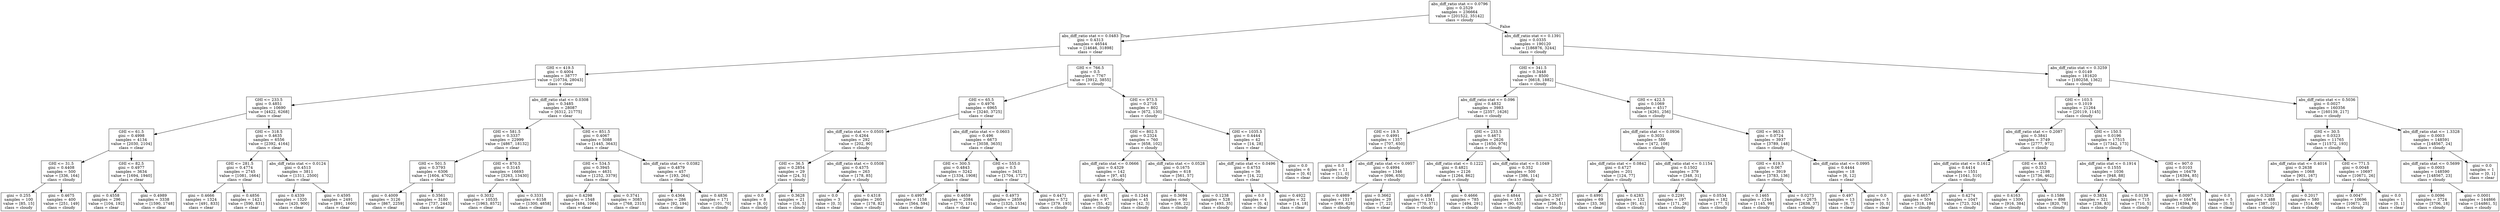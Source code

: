 digraph Tree {
node [shape=box] ;
0 [label="abs_diff_ratio stat <= 0.0796\ngini = 0.2529\nsamples = 236664\nvalue = [201522, 35142]\nclass = cloudy"] ;
1 [label="abs_diff_ratio stat <= 0.0483\ngini = 0.4313\nsamples = 46544\nvalue = [14646, 31898]\nclass = clear"] ;
0 -> 1 [labeldistance=2.5, labelangle=45, headlabel="True"] ;
2 [label="GHI <= 419.5\ngini = 0.4004\nsamples = 38777\nvalue = [10734, 28043]\nclass = clear"] ;
1 -> 2 ;
3 [label="GHI <= 233.5\ngini = 0.4851\nsamples = 10690\nvalue = [4422, 6268]\nclass = clear"] ;
2 -> 3 ;
4 [label="GHI <= 61.5\ngini = 0.4998\nsamples = 4134\nvalue = [2030, 2104]\nclass = clear"] ;
3 -> 4 ;
5 [label="GHI <= 31.5\ngini = 0.4408\nsamples = 500\nvalue = [336, 164]\nclass = cloudy"] ;
4 -> 5 ;
6 [label="gini = 0.255\nsamples = 100\nvalue = [85, 15]\nclass = cloudy"] ;
5 -> 6 ;
7 [label="gini = 0.4675\nsamples = 400\nvalue = [251, 149]\nclass = cloudy"] ;
5 -> 7 ;
8 [label="GHI <= 82.5\ngini = 0.4977\nsamples = 3634\nvalue = [1694, 1940]\nclass = clear"] ;
4 -> 8 ;
9 [label="gini = 0.4558\nsamples = 296\nvalue = [104, 192]\nclass = clear"] ;
8 -> 9 ;
10 [label="gini = 0.4989\nsamples = 3338\nvalue = [1590, 1748]\nclass = clear"] ;
8 -> 10 ;
11 [label="GHI <= 318.5\ngini = 0.4635\nsamples = 6556\nvalue = [2392, 4164]\nclass = clear"] ;
3 -> 11 ;
12 [label="GHI <= 281.5\ngini = 0.4774\nsamples = 2745\nvalue = [1081, 1664]\nclass = clear"] ;
11 -> 12 ;
13 [label="gini = 0.4666\nsamples = 1324\nvalue = [491, 833]\nclass = clear"] ;
12 -> 13 ;
14 [label="gini = 0.4856\nsamples = 1421\nvalue = [590, 831]\nclass = clear"] ;
12 -> 14 ;
15 [label="abs_diff_ratio stat <= 0.0124\ngini = 0.4513\nsamples = 3811\nvalue = [1311, 2500]\nclass = clear"] ;
11 -> 15 ;
16 [label="gini = 0.4339\nsamples = 1320\nvalue = [420, 900]\nclass = clear"] ;
15 -> 16 ;
17 [label="gini = 0.4595\nsamples = 2491\nvalue = [891, 1600]\nclass = clear"] ;
15 -> 17 ;
18 [label="abs_diff_ratio stat <= 0.0308\ngini = 0.3485\nsamples = 28087\nvalue = [6312, 21775]\nclass = clear"] ;
2 -> 18 ;
19 [label="GHI <= 581.5\ngini = 0.3337\nsamples = 22999\nvalue = [4867, 18132]\nclass = clear"] ;
18 -> 19 ;
20 [label="GHI <= 501.5\ngini = 0.3793\nsamples = 6306\nvalue = [1604, 4702]\nclass = clear"] ;
19 -> 20 ;
21 [label="gini = 0.4009\nsamples = 3126\nvalue = [867, 2259]\nclass = clear"] ;
20 -> 21 ;
22 [label="gini = 0.3561\nsamples = 3180\nvalue = [737, 2443]\nclass = clear"] ;
20 -> 22 ;
23 [label="GHI <= 870.5\ngini = 0.3145\nsamples = 16693\nvalue = [3263, 13430]\nclass = clear"] ;
19 -> 23 ;
24 [label="gini = 0.3032\nsamples = 10535\nvalue = [1963, 8572]\nclass = clear"] ;
23 -> 24 ;
25 [label="gini = 0.3331\nsamples = 6158\nvalue = [1300, 4858]\nclass = clear"] ;
23 -> 25 ;
26 [label="GHI <= 851.5\ngini = 0.4067\nsamples = 5088\nvalue = [1445, 3643]\nclass = clear"] ;
18 -> 26 ;
27 [label="GHI <= 534.5\ngini = 0.3945\nsamples = 4631\nvalue = [1252, 3379]\nclass = clear"] ;
26 -> 27 ;
28 [label="gini = 0.4298\nsamples = 1548\nvalue = [484, 1064]\nclass = clear"] ;
27 -> 28 ;
29 [label="gini = 0.3741\nsamples = 3083\nvalue = [768, 2315]\nclass = clear"] ;
27 -> 29 ;
30 [label="abs_diff_ratio stat <= 0.0382\ngini = 0.4879\nsamples = 457\nvalue = [193, 264]\nclass = clear"] ;
26 -> 30 ;
31 [label="gini = 0.4364\nsamples = 286\nvalue = [92, 194]\nclass = clear"] ;
30 -> 31 ;
32 [label="gini = 0.4836\nsamples = 171\nvalue = [101, 70]\nclass = cloudy"] ;
30 -> 32 ;
33 [label="GHI <= 766.5\ngini = 0.5\nsamples = 7767\nvalue = [3912, 3855]\nclass = cloudy"] ;
1 -> 33 ;
34 [label="GHI <= 65.5\ngini = 0.4976\nsamples = 6965\nvalue = [3240, 3725]\nclass = clear"] ;
33 -> 34 ;
35 [label="abs_diff_ratio stat <= 0.0505\ngini = 0.4264\nsamples = 292\nvalue = [202, 90]\nclass = cloudy"] ;
34 -> 35 ;
36 [label="GHI <= 36.5\ngini = 0.2854\nsamples = 29\nvalue = [24, 5]\nclass = cloudy"] ;
35 -> 36 ;
37 [label="gini = 0.0\nsamples = 8\nvalue = [8, 0]\nclass = cloudy"] ;
36 -> 37 ;
38 [label="gini = 0.3628\nsamples = 21\nvalue = [16, 5]\nclass = cloudy"] ;
36 -> 38 ;
39 [label="abs_diff_ratio stat <= 0.0508\ngini = 0.4375\nsamples = 263\nvalue = [178, 85]\nclass = cloudy"] ;
35 -> 39 ;
40 [label="gini = 0.0\nsamples = 3\nvalue = [0, 3]\nclass = clear"] ;
39 -> 40 ;
41 [label="gini = 0.4318\nsamples = 260\nvalue = [178, 82]\nclass = cloudy"] ;
39 -> 41 ;
42 [label="abs_diff_ratio stat <= 0.0603\ngini = 0.496\nsamples = 6673\nvalue = [3038, 3635]\nclass = clear"] ;
34 -> 42 ;
43 [label="GHI <= 300.5\ngini = 0.4843\nsamples = 3242\nvalue = [1334, 1908]\nclass = clear"] ;
42 -> 43 ;
44 [label="gini = 0.4997\nsamples = 1158\nvalue = [564, 594]\nclass = clear"] ;
43 -> 44 ;
45 [label="gini = 0.4659\nsamples = 2084\nvalue = [770, 1314]\nclass = clear"] ;
43 -> 45 ;
46 [label="GHI <= 555.0\ngini = 0.5\nsamples = 3431\nvalue = [1704, 1727]\nclass = clear"] ;
42 -> 46 ;
47 [label="gini = 0.4973\nsamples = 2859\nvalue = [1325, 1534]\nclass = clear"] ;
46 -> 47 ;
48 [label="gini = 0.4471\nsamples = 572\nvalue = [379, 193]\nclass = cloudy"] ;
46 -> 48 ;
49 [label="GHI <= 973.5\ngini = 0.2716\nsamples = 802\nvalue = [672, 130]\nclass = cloudy"] ;
33 -> 49 ;
50 [label="GHI <= 802.5\ngini = 0.2324\nsamples = 760\nvalue = [658, 102]\nclass = cloudy"] ;
49 -> 50 ;
51 [label="abs_diff_ratio stat <= 0.0666\ngini = 0.4329\nsamples = 142\nvalue = [97, 45]\nclass = cloudy"] ;
50 -> 51 ;
52 [label="gini = 0.491\nsamples = 97\nvalue = [55, 42]\nclass = cloudy"] ;
51 -> 52 ;
53 [label="gini = 0.1244\nsamples = 45\nvalue = [42, 3]\nclass = cloudy"] ;
51 -> 53 ;
54 [label="abs_diff_ratio stat <= 0.0528\ngini = 0.1675\nsamples = 618\nvalue = [561, 57]\nclass = cloudy"] ;
50 -> 54 ;
55 [label="gini = 0.3694\nsamples = 90\nvalue = [68, 22]\nclass = cloudy"] ;
54 -> 55 ;
56 [label="gini = 0.1238\nsamples = 528\nvalue = [493, 35]\nclass = cloudy"] ;
54 -> 56 ;
57 [label="GHI <= 1035.5\ngini = 0.4444\nsamples = 42\nvalue = [14, 28]\nclass = clear"] ;
49 -> 57 ;
58 [label="abs_diff_ratio stat <= 0.0496\ngini = 0.4753\nsamples = 36\nvalue = [14, 22]\nclass = clear"] ;
57 -> 58 ;
59 [label="gini = 0.0\nsamples = 4\nvalue = [0, 4]\nclass = clear"] ;
58 -> 59 ;
60 [label="gini = 0.4922\nsamples = 32\nvalue = [14, 18]\nclass = clear"] ;
58 -> 60 ;
61 [label="gini = 0.0\nsamples = 6\nvalue = [0, 6]\nclass = clear"] ;
57 -> 61 ;
62 [label="abs_diff_ratio stat <= 0.1391\ngini = 0.0335\nsamples = 190120\nvalue = [186876, 3244]\nclass = cloudy"] ;
0 -> 62 [labeldistance=2.5, labelangle=-45, headlabel="False"] ;
63 [label="GHI <= 341.5\ngini = 0.3448\nsamples = 8500\nvalue = [6618, 1882]\nclass = cloudy"] ;
62 -> 63 ;
64 [label="abs_diff_ratio stat <= 0.096\ngini = 0.4832\nsamples = 3983\nvalue = [2357, 1626]\nclass = cloudy"] ;
63 -> 64 ;
65 [label="GHI <= 19.5\ngini = 0.4991\nsamples = 1357\nvalue = [707, 650]\nclass = cloudy"] ;
64 -> 65 ;
66 [label="gini = 0.0\nsamples = 11\nvalue = [11, 0]\nclass = cloudy"] ;
65 -> 66 ;
67 [label="abs_diff_ratio stat <= 0.0957\ngini = 0.4994\nsamples = 1346\nvalue = [696, 650]\nclass = cloudy"] ;
65 -> 67 ;
68 [label="gini = 0.4989\nsamples = 1317\nvalue = [689, 628]\nclass = cloudy"] ;
67 -> 68 ;
69 [label="gini = 0.3662\nsamples = 29\nvalue = [7, 22]\nclass = clear"] ;
67 -> 69 ;
70 [label="GHI <= 233.5\ngini = 0.4671\nsamples = 2626\nvalue = [1650, 976]\nclass = cloudy"] ;
64 -> 70 ;
71 [label="abs_diff_ratio stat <= 0.1222\ngini = 0.4821\nsamples = 2126\nvalue = [1264, 862]\nclass = cloudy"] ;
70 -> 71 ;
72 [label="gini = 0.489\nsamples = 1341\nvalue = [770, 571]\nclass = cloudy"] ;
71 -> 72 ;
73 [label="gini = 0.4666\nsamples = 785\nvalue = [494, 291]\nclass = cloudy"] ;
71 -> 73 ;
74 [label="abs_diff_ratio stat <= 0.1049\ngini = 0.352\nsamples = 500\nvalue = [386, 114]\nclass = cloudy"] ;
70 -> 74 ;
75 [label="gini = 0.4844\nsamples = 153\nvalue = [90, 63]\nclass = cloudy"] ;
74 -> 75 ;
76 [label="gini = 0.2507\nsamples = 347\nvalue = [296, 51]\nclass = cloudy"] ;
74 -> 76 ;
77 [label="GHI <= 422.5\ngini = 0.1069\nsamples = 4517\nvalue = [4261, 256]\nclass = cloudy"] ;
63 -> 77 ;
78 [label="abs_diff_ratio stat <= 0.0936\ngini = 0.3031\nsamples = 580\nvalue = [472, 108]\nclass = cloudy"] ;
77 -> 78 ;
79 [label="abs_diff_ratio stat <= 0.0842\ngini = 0.4727\nsamples = 201\nvalue = [124, 77]\nclass = cloudy"] ;
78 -> 79 ;
80 [label="gini = 0.4991\nsamples = 69\nvalue = [33, 36]\nclass = clear"] ;
79 -> 80 ;
81 [label="gini = 0.4283\nsamples = 132\nvalue = [91, 41]\nclass = cloudy"] ;
79 -> 81 ;
82 [label="abs_diff_ratio stat <= 0.1154\ngini = 0.1502\nsamples = 379\nvalue = [348, 31]\nclass = cloudy"] ;
78 -> 82 ;
83 [label="gini = 0.2291\nsamples = 197\nvalue = [171, 26]\nclass = cloudy"] ;
82 -> 83 ;
84 [label="gini = 0.0534\nsamples = 182\nvalue = [177, 5]\nclass = cloudy"] ;
82 -> 84 ;
85 [label="GHI <= 963.5\ngini = 0.0724\nsamples = 3937\nvalue = [3789, 148]\nclass = cloudy"] ;
77 -> 85 ;
86 [label="GHI <= 619.5\ngini = 0.067\nsamples = 3919\nvalue = [3783, 136]\nclass = cloudy"] ;
85 -> 86 ;
87 [label="gini = 0.1465\nsamples = 1244\nvalue = [1145, 99]\nclass = cloudy"] ;
86 -> 87 ;
88 [label="gini = 0.0273\nsamples = 2675\nvalue = [2638, 37]\nclass = cloudy"] ;
86 -> 88 ;
89 [label="abs_diff_ratio stat <= 0.0995\ngini = 0.4444\nsamples = 18\nvalue = [6, 12]\nclass = clear"] ;
85 -> 89 ;
90 [label="gini = 0.497\nsamples = 13\nvalue = [6, 7]\nclass = clear"] ;
89 -> 90 ;
91 [label="gini = 0.0\nsamples = 5\nvalue = [0, 5]\nclass = clear"] ;
89 -> 91 ;
92 [label="abs_diff_ratio stat <= 0.3259\ngini = 0.0149\nsamples = 181620\nvalue = [180258, 1362]\nclass = cloudy"] ;
62 -> 92 ;
93 [label="GHI <= 103.5\ngini = 0.1019\nsamples = 21264\nvalue = [20119, 1145]\nclass = cloudy"] ;
92 -> 93 ;
94 [label="abs_diff_ratio stat <= 0.2087\ngini = 0.3841\nsamples = 3749\nvalue = [2777, 972]\nclass = cloudy"] ;
93 -> 94 ;
95 [label="abs_diff_ratio stat <= 0.1612\ngini = 0.4414\nsamples = 1551\nvalue = [1041, 510]\nclass = cloudy"] ;
94 -> 95 ;
96 [label="gini = 0.4657\nsamples = 504\nvalue = [318, 186]\nclass = cloudy"] ;
95 -> 96 ;
97 [label="gini = 0.4274\nsamples = 1047\nvalue = [723, 324]\nclass = cloudy"] ;
95 -> 97 ;
98 [label="GHI <= 49.5\ngini = 0.332\nsamples = 2198\nvalue = [1736, 462]\nclass = cloudy"] ;
94 -> 98 ;
99 [label="gini = 0.4163\nsamples = 1300\nvalue = [916, 384]\nclass = cloudy"] ;
98 -> 99 ;
100 [label="gini = 0.1586\nsamples = 898\nvalue = [820, 78]\nclass = cloudy"] ;
98 -> 100 ;
101 [label="GHI <= 150.5\ngini = 0.0196\nsamples = 17515\nvalue = [17342, 173]\nclass = cloudy"] ;
93 -> 101 ;
102 [label="abs_diff_ratio stat <= 0.1914\ngini = 0.1555\nsamples = 1036\nvalue = [948, 88]\nclass = cloudy"] ;
101 -> 102 ;
103 [label="gini = 0.3834\nsamples = 321\nvalue = [238, 83]\nclass = cloudy"] ;
102 -> 103 ;
104 [label="gini = 0.0139\nsamples = 715\nvalue = [710, 5]\nclass = cloudy"] ;
102 -> 104 ;
105 [label="GHI <= 907.0\ngini = 0.0103\nsamples = 16479\nvalue = [16394, 85]\nclass = cloudy"] ;
101 -> 105 ;
106 [label="gini = 0.0097\nsamples = 16474\nvalue = [16394, 80]\nclass = cloudy"] ;
105 -> 106 ;
107 [label="gini = 0.0\nsamples = 5\nvalue = [0, 5]\nclass = clear"] ;
105 -> 107 ;
108 [label="abs_diff_ratio stat <= 0.5036\ngini = 0.0027\nsamples = 160356\nvalue = [160139, 217]\nclass = cloudy"] ;
92 -> 108 ;
109 [label="GHI <= 30.5\ngini = 0.0323\nsamples = 11765\nvalue = [11572, 193]\nclass = cloudy"] ;
108 -> 109 ;
110 [label="abs_diff_ratio stat <= 0.4016\ngini = 0.2638\nsamples = 1068\nvalue = [901, 167]\nclass = cloudy"] ;
109 -> 110 ;
111 [label="gini = 0.3283\nsamples = 488\nvalue = [387, 101]\nclass = cloudy"] ;
110 -> 111 ;
112 [label="gini = 0.2017\nsamples = 580\nvalue = [514, 66]\nclass = cloudy"] ;
110 -> 112 ;
113 [label="GHI <= 771.5\ngini = 0.0048\nsamples = 10697\nvalue = [10671, 26]\nclass = cloudy"] ;
109 -> 113 ;
114 [label="gini = 0.0047\nsamples = 10696\nvalue = [10671, 25]\nclass = cloudy"] ;
113 -> 114 ;
115 [label="gini = 0.0\nsamples = 1\nvalue = [0, 1]\nclass = clear"] ;
113 -> 115 ;
116 [label="abs_diff_ratio stat <= 1.3328\ngini = 0.0003\nsamples = 148591\nvalue = [148567, 24]\nclass = cloudy"] ;
108 -> 116 ;
117 [label="abs_diff_ratio stat <= 0.5699\ngini = 0.0003\nsamples = 148590\nvalue = [148567, 23]\nclass = cloudy"] ;
116 -> 117 ;
118 [label="gini = 0.0096\nsamples = 3724\nvalue = [3706, 18]\nclass = cloudy"] ;
117 -> 118 ;
119 [label="gini = 0.0001\nsamples = 144866\nvalue = [144861, 5]\nclass = cloudy"] ;
117 -> 119 ;
120 [label="gini = 0.0\nsamples = 1\nvalue = [0, 1]\nclass = clear"] ;
116 -> 120 ;
}
